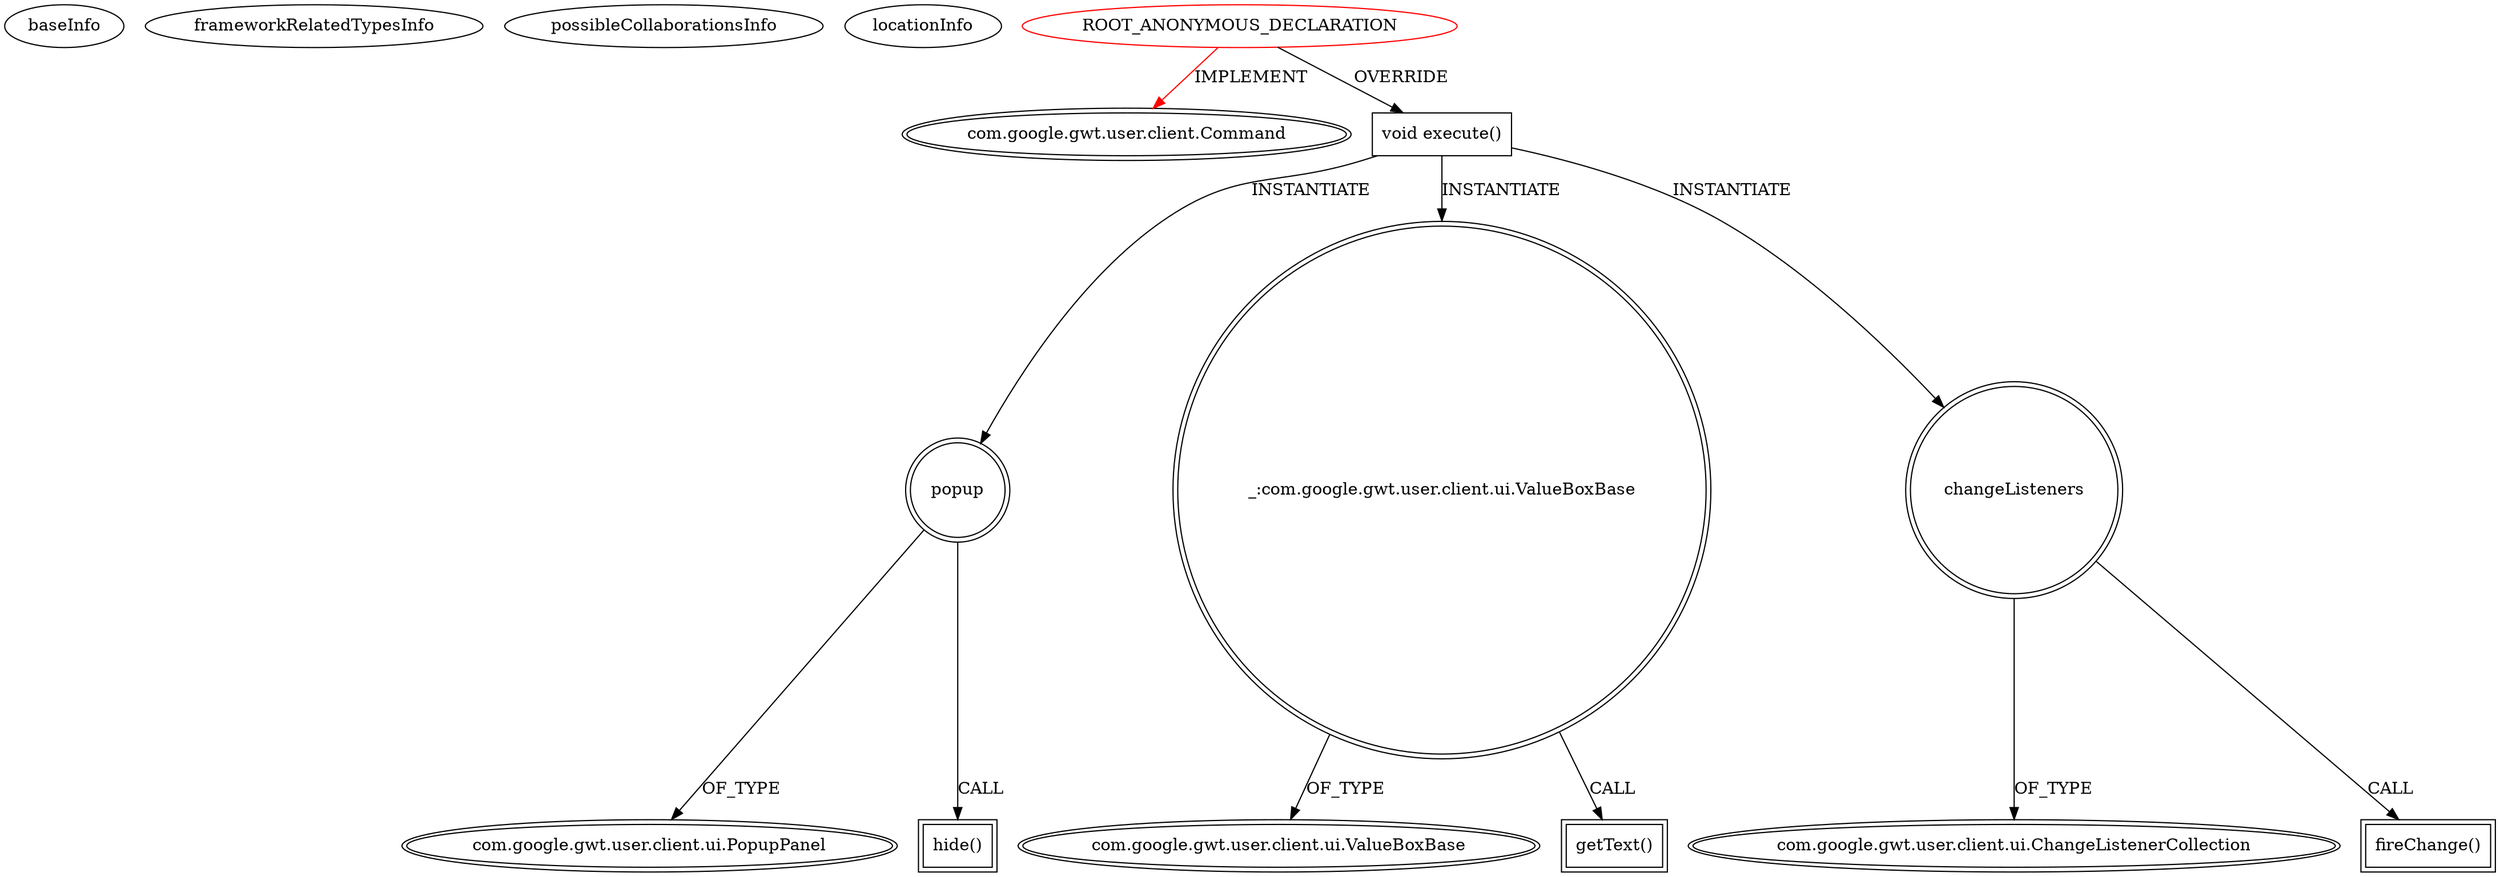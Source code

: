 digraph {
baseInfo[graphId=3033,category="extension_graph",isAnonymous=true,possibleRelation=false]
frameworkRelatedTypesInfo[0="com.google.gwt.user.client.Command"]
possibleCollaborationsInfo[]
locationInfo[projectName="hmiguellima-ugat",filePath="/hmiguellima-ugat/ugat-master/src/org/ucp/gwt/widgets/DatePicker.java",contextSignature="void showCalendar()",graphId="3033"]
0[label="ROOT_ANONYMOUS_DECLARATION",vertexType="ROOT_ANONYMOUS_DECLARATION",isFrameworkType=false,color=red]
1[label="com.google.gwt.user.client.Command",vertexType="FRAMEWORK_INTERFACE_TYPE",isFrameworkType=true,peripheries=2]
5[label="void execute()",vertexType="OVERRIDING_METHOD_DECLARATION",isFrameworkType=false,shape=box]
6[label="popup",vertexType="VARIABLE_EXPRESION",isFrameworkType=true,peripheries=2,shape=circle]
8[label="com.google.gwt.user.client.ui.PopupPanel",vertexType="FRAMEWORK_CLASS_TYPE",isFrameworkType=true,peripheries=2]
7[label="hide()",vertexType="INSIDE_CALL",isFrameworkType=true,peripheries=2,shape=box]
9[label="_:com.google.gwt.user.client.ui.ValueBoxBase",vertexType="VARIABLE_EXPRESION",isFrameworkType=true,peripheries=2,shape=circle]
11[label="com.google.gwt.user.client.ui.ValueBoxBase",vertexType="FRAMEWORK_CLASS_TYPE",isFrameworkType=true,peripheries=2]
10[label="getText()",vertexType="INSIDE_CALL",isFrameworkType=true,peripheries=2,shape=box]
12[label="changeListeners",vertexType="VARIABLE_EXPRESION",isFrameworkType=true,peripheries=2,shape=circle]
14[label="com.google.gwt.user.client.ui.ChangeListenerCollection",vertexType="FRAMEWORK_CLASS_TYPE",isFrameworkType=true,peripheries=2]
13[label="fireChange()",vertexType="INSIDE_CALL",isFrameworkType=true,peripheries=2,shape=box]
0->1[label="IMPLEMENT",color=red]
0->5[label="OVERRIDE"]
5->6[label="INSTANTIATE"]
6->8[label="OF_TYPE"]
6->7[label="CALL"]
5->9[label="INSTANTIATE"]
9->11[label="OF_TYPE"]
9->10[label="CALL"]
5->12[label="INSTANTIATE"]
12->14[label="OF_TYPE"]
12->13[label="CALL"]
}
